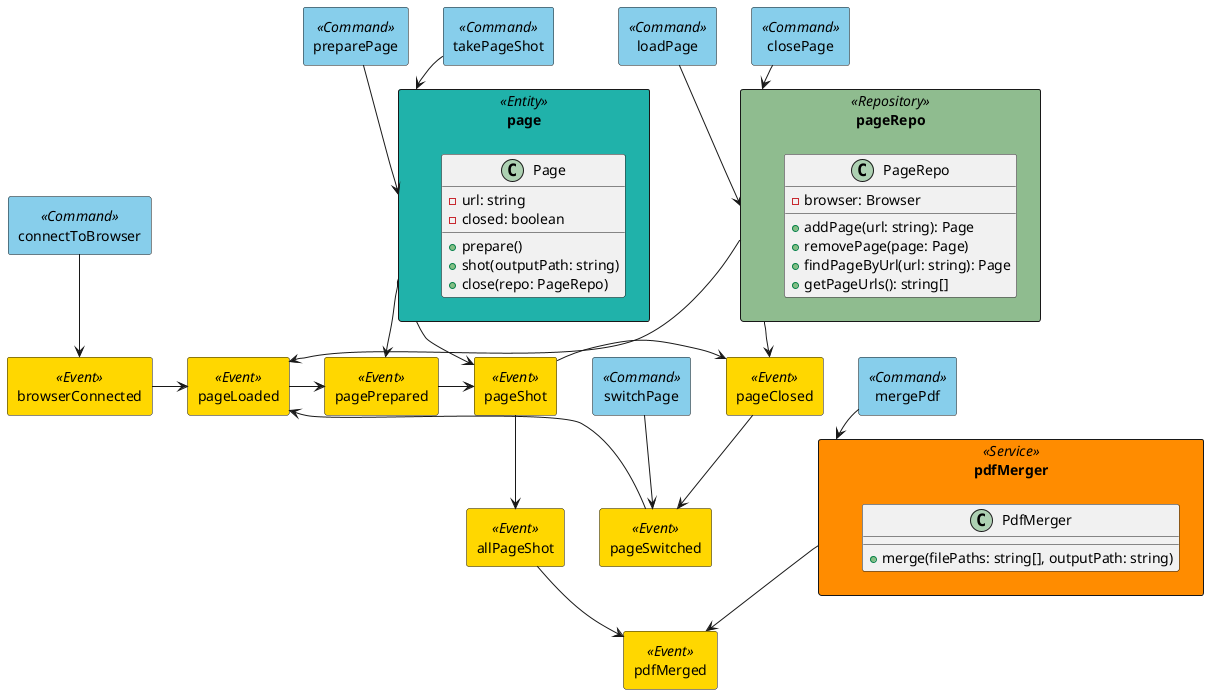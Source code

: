 @startuml
allowmixing
skinparam rectangle {
    BackgroundColor<<Event>> #FFD700
    BackgroundColor<<Command>> #87CEEB
    BackgroundColor<<Role>> #9370DB
    BackgroundColor<<BusinessRule>> #FF6347
    BackgroundColor<<Entity>> #20B2AA
    BackgroundColor<<ValueObject>> #F0E68C
    BackgroundColor<<Aggregate>> #98FB98
    BackgroundColor<<AggregateRoot>> #32CD32
    BackgroundColor<<BoundedContext>> #DDA0DD
    BackgroundColor<<Policy>> #FFB6C1
    BackgroundColor<<ReadModel>> #D2B48C
    BackgroundColor<<Repository>> #8FBC8F
    BackgroundColor<<Service>> #FF8C00
}

/' % connect to browser % '/
rectangle browserConnected <<Event>>
rectangle connectToBrowser <<Command>>
connectToBrowser --> browserConnected

/' % page % '/
rectangle page <<Entity>> {
    class Page {
        -url: string
        -closed: boolean
        +prepare()
        +shot(outputPath: string)
        +close(repo: PageRepo)
    }
}

/' % page repo % '/
rectangle pageRepo <<Repository>> {
    class PageRepo {
        -browser: Browser
        +addPage(url: string): Page
        +removePage(page: Page)
        +findPageByUrl(url: string): Page
        +getPageUrls(): string[]
    }
}

/' % load page % '/
rectangle pageLoaded <<Event>>
browserConnected -right-> pageLoaded
rectangle loadPage <<Command>>
loadPage --> pageRepo
pageRepo --> pageLoaded

/' % prepare page % '/
rectangle pagePrepared <<Event>>
pageLoaded -right-> pagePrepared
rectangle preparePage <<Command>>
preparePage --> page
page --> pagePrepared

/' % shot page % '/
rectangle pageShot <<Event>>
pagePrepared -right-> pageShot
rectangle takePageShot <<Command>>
takePageShot --> page
page --> pageShot

/' % close page % '/
rectangle pageClosed <<Event>>
pageShot -right-> pageClosed
rectangle closePage <<Command>>
closePage --> pageRepo
pageRepo --> pageClosed

/' % switch to another page % '/
rectangle pageSwitched <<Event>>
pageClosed -right-> pageSwitched
rectangle switchPage <<Command>>
switchPage --> pageSwitched

rectangle allPageShot <<Event>>
pageSwitched --> pageLoaded
pageShot --> allPageShot

/' % merge pdf % '/
rectangle pdfMerged <<Event>>
allPageShot --> pdfMerged
rectangle mergePdf <<Command>>
rectangle pdfMerger <<Service>> {
    class PdfMerger {
        +merge(filePaths: string[], outputPath: string)
    }
}
mergePdf --> pdfMerger
pdfMerger --> pdfMerged
@enduml
